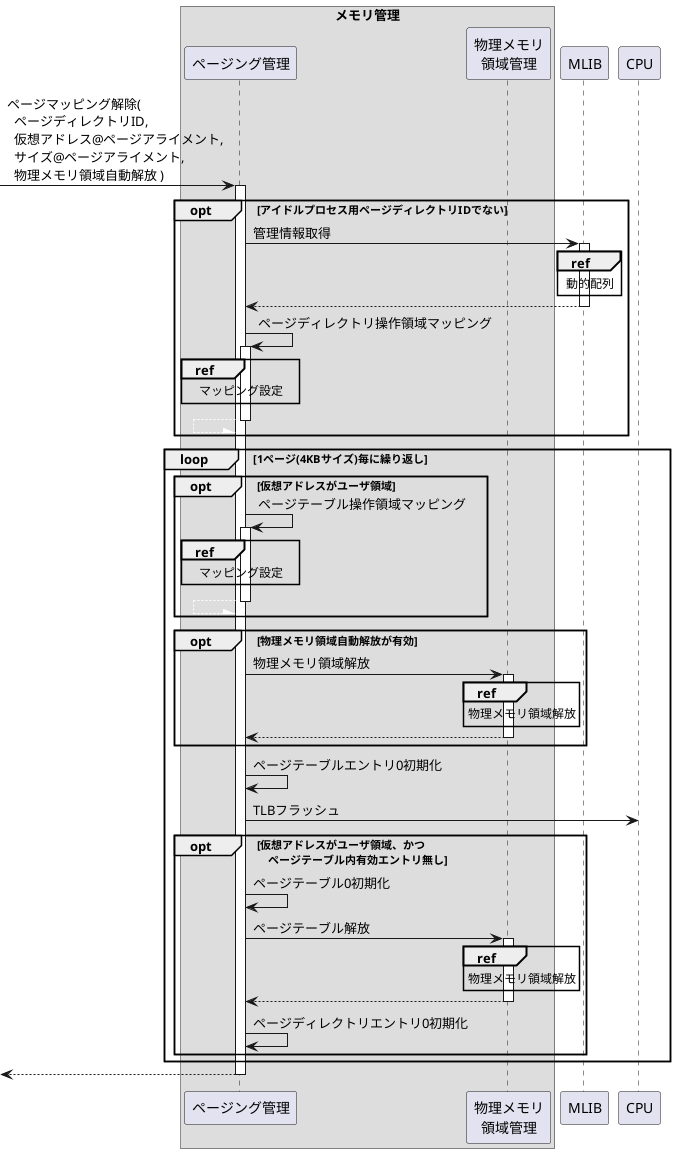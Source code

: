 @startuml

box "メモリ管理"
    participant "ページング管理"       as page
    participant "物理メモリ\n領域管理" as phys
end box
participant "MLIB" as mlib
participant "CPU"  as cpu

-> page: ページマッピング解除(\n  ページディレクトリID,\n  仮想アドレス@ページアライメント,\n  サイズ@ページアライメント,\n  物理メモリ領域自動解放 )
activate page

opt アイドルプロセス用ページディレクトリIDでない
    page -> mlib: 管理情報取得
    activate mlib
    ref over mlib: 動的配列
    page <-- mlib:
    deactivate mlib

    page -> page: ページディレクトリ操作領域マッピング
    activate page
    ref over page: マッピング設定
    page /[#FFFFFF]-- page:
    deactivate page
end opt

loop 1ページ(4KBサイズ)毎に繰り返し
    opt 仮想アドレスがユーザ領域

        page -> page: ページテーブル操作領域マッピング
        activate page
        ref over page: マッピング設定
        page /[#FFFFFF]-- page:
        deactivate page
    end opt

    opt 物理メモリ領域自動解放が有効
        page -> phys: 物理メモリ領域解放
        activate phys
        ref over phys: 物理メモリ領域解放
        page <-- phys:
        deactivate phys
    end opt

    page -> page: ページテーブルエントリ0初期化
    page -> cpu: TLBフラッシュ

    opt 仮想アドレスがユーザ領域、かつ\n　ページテーブル内有効エントリ無し
        page -> page: ページテーブル0初期化

        page -> phys: ページテーブル解放
        activate phys
        ref over phys: 物理メモリ領域解放
        page <-- phys:
        deactivate phys

        page -> page: ページディレクトリエントリ0初期化
    end opt
end loop

<-- page:
deactivate page

@enduml

